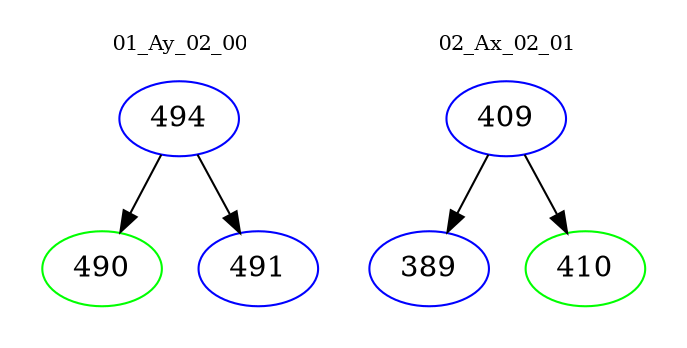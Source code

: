 digraph{
subgraph cluster_0 {
color = white
label = "01_Ay_02_00";
fontsize=10;
T0_494 [label="494", color="blue"]
T0_494 -> T0_490 [color="black"]
T0_490 [label="490", color="green"]
T0_494 -> T0_491 [color="black"]
T0_491 [label="491", color="blue"]
}
subgraph cluster_1 {
color = white
label = "02_Ax_02_01";
fontsize=10;
T1_409 [label="409", color="blue"]
T1_409 -> T1_389 [color="black"]
T1_389 [label="389", color="blue"]
T1_409 -> T1_410 [color="black"]
T1_410 [label="410", color="green"]
}
}
